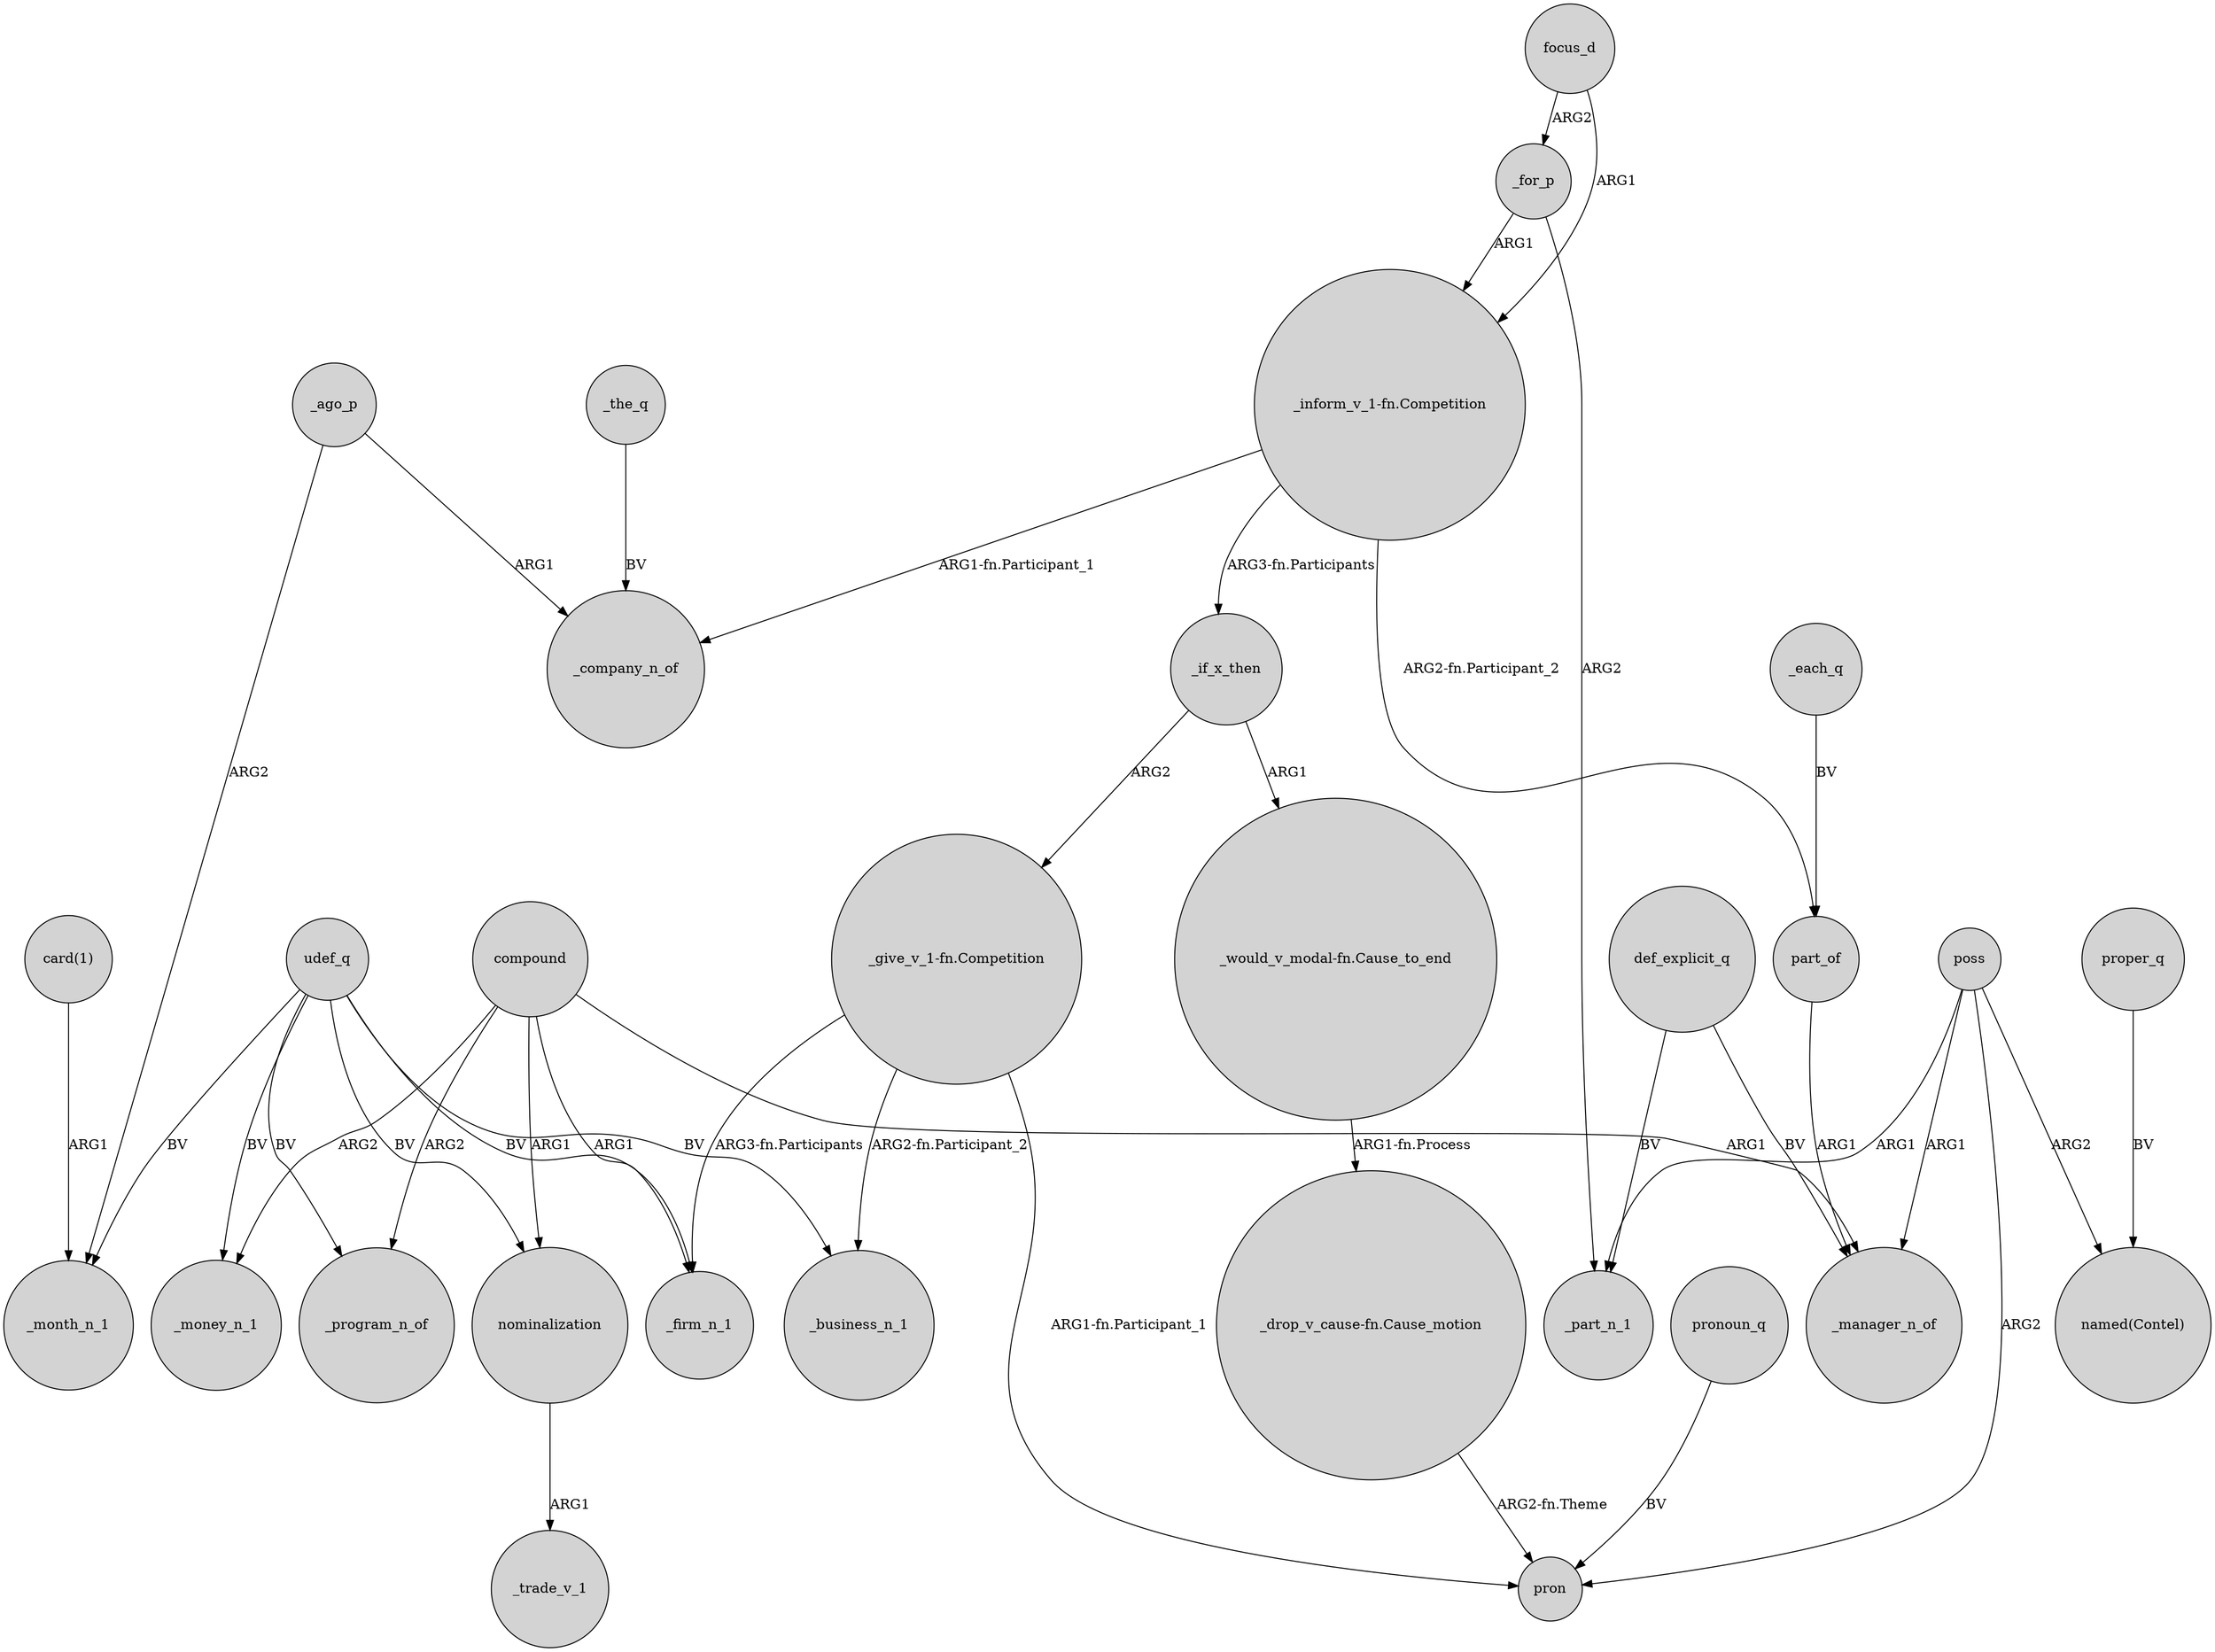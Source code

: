 digraph {
	node [shape=circle style=filled]
	udef_q -> _month_n_1 [label=BV]
	"_inform_v_1-fn.Competition" -> part_of [label="ARG2-fn.Participant_2"]
	part_of -> _manager_n_of [label=ARG1]
	udef_q -> nominalization [label=BV]
	def_explicit_q -> _manager_n_of [label=BV]
	"_give_v_1-fn.Competition" -> _business_n_1 [label="ARG2-fn.Participant_2"]
	_for_p -> "_inform_v_1-fn.Competition" [label=ARG1]
	"_inform_v_1-fn.Competition" -> _company_n_of [label="ARG1-fn.Participant_1"]
	udef_q -> _business_n_1 [label=BV]
	"_drop_v_cause-fn.Cause_motion" -> pron [label="ARG2-fn.Theme"]
	"_give_v_1-fn.Competition" -> pron [label="ARG1-fn.Participant_1"]
	udef_q -> _firm_n_1 [label=BV]
	udef_q -> _program_n_of [label=BV]
	poss -> _manager_n_of [label=ARG1]
	"_give_v_1-fn.Competition" -> _firm_n_1 [label="ARG3-fn.Participants"]
	_ago_p -> _company_n_of [label=ARG1]
	compound -> _program_n_of [label=ARG2]
	pronoun_q -> pron [label=BV]
	compound -> nominalization [label=ARG1]
	poss -> pron [label=ARG2]
	def_explicit_q -> _part_n_1 [label=BV]
	poss -> "named(Contel)" [label=ARG2]
	"card(1)" -> _month_n_1 [label=ARG1]
	focus_d -> "_inform_v_1-fn.Competition" [label=ARG1]
	udef_q -> _money_n_1 [label=BV]
	_if_x_then -> "_give_v_1-fn.Competition" [label=ARG2]
	compound -> _money_n_1 [label=ARG2]
	_ago_p -> _month_n_1 [label=ARG2]
	proper_q -> "named(Contel)" [label=BV]
	compound -> _firm_n_1 [label=ARG1]
	_for_p -> _part_n_1 [label=ARG2]
	focus_d -> _for_p [label=ARG2]
	"_inform_v_1-fn.Competition" -> _if_x_then [label="ARG3-fn.Participants"]
	_if_x_then -> "_would_v_modal-fn.Cause_to_end" [label=ARG1]
	compound -> _manager_n_of [label=ARG1]
	_the_q -> _company_n_of [label=BV]
	"_would_v_modal-fn.Cause_to_end" -> "_drop_v_cause-fn.Cause_motion" [label="ARG1-fn.Process"]
	nominalization -> _trade_v_1 [label=ARG1]
	poss -> _part_n_1 [label=ARG1]
	_each_q -> part_of [label=BV]
}
